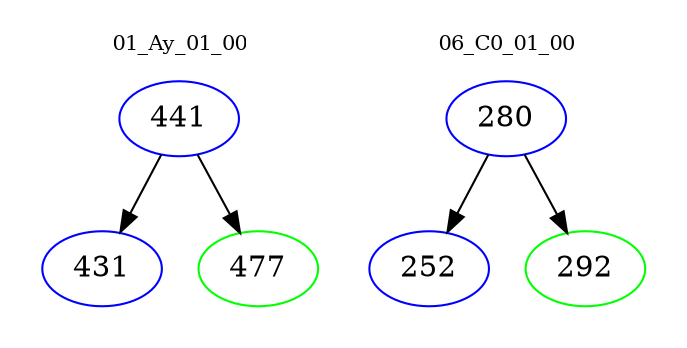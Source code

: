 digraph{
subgraph cluster_0 {
color = white
label = "01_Ay_01_00";
fontsize=10;
T0_441 [label="441", color="blue"]
T0_441 -> T0_431 [color="black"]
T0_431 [label="431", color="blue"]
T0_441 -> T0_477 [color="black"]
T0_477 [label="477", color="green"]
}
subgraph cluster_1 {
color = white
label = "06_C0_01_00";
fontsize=10;
T1_280 [label="280", color="blue"]
T1_280 -> T1_252 [color="black"]
T1_252 [label="252", color="blue"]
T1_280 -> T1_292 [color="black"]
T1_292 [label="292", color="green"]
}
}

